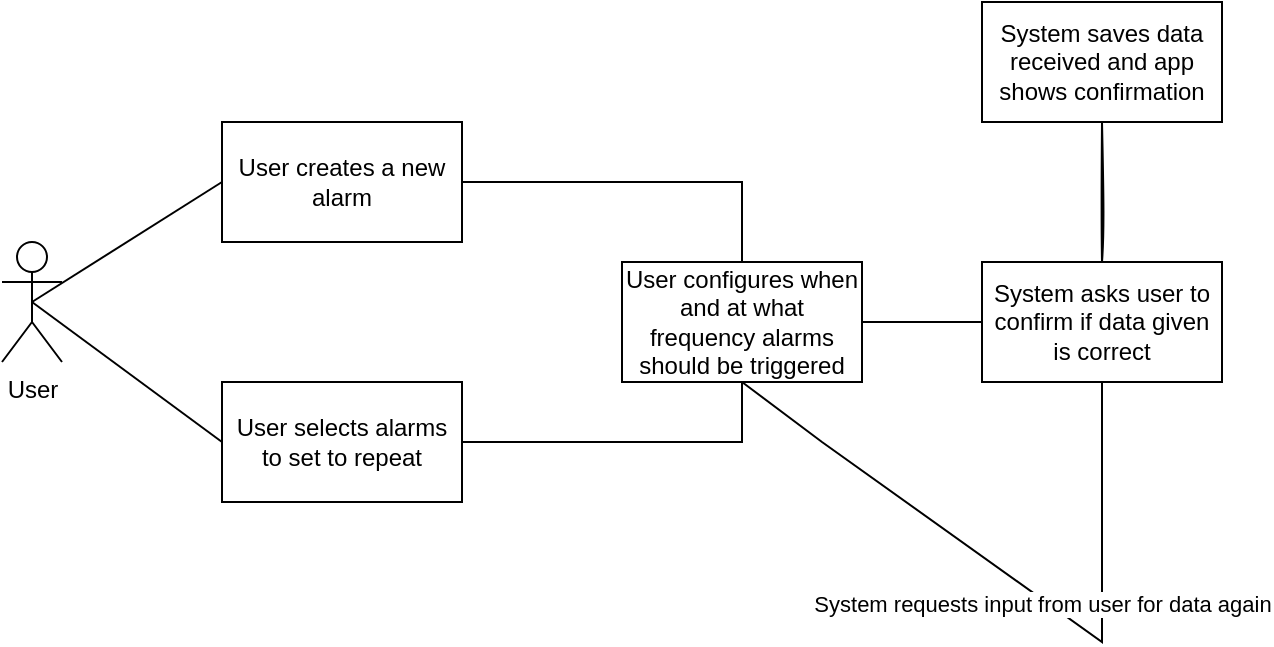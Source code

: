 <mxfile version="20.4.0" type="device"><diagram id="zuskYpuy3lq29cewrzRf" name="Page-1"><mxGraphModel dx="868" dy="483" grid="1" gridSize="10" guides="1" tooltips="1" connect="1" arrows="1" fold="1" page="1" pageScale="1" pageWidth="850" pageHeight="1100" math="0" shadow="0"><root><mxCell id="0"/><mxCell id="1" parent="0"/><mxCell id="h8J_fO2KL7Bx7NVJHzt1-1" value="User" style="shape=umlActor;verticalLabelPosition=bottom;verticalAlign=top;html=1;outlineConnect=0;" vertex="1" parent="1"><mxGeometry x="40" y="190" width="30" height="60" as="geometry"/></mxCell><mxCell id="h8J_fO2KL7Bx7NVJHzt1-2" value="User selects alarms to set to repeat" style="rounded=0;whiteSpace=wrap;html=1;" vertex="1" parent="1"><mxGeometry x="150" y="260" width="120" height="60" as="geometry"/></mxCell><mxCell id="h8J_fO2KL7Bx7NVJHzt1-3" value="User creates a new alarm" style="rounded=0;whiteSpace=wrap;html=1;" vertex="1" parent="1"><mxGeometry x="150" y="130" width="120" height="60" as="geometry"/></mxCell><mxCell id="h8J_fO2KL7Bx7NVJHzt1-4" value="" style="endArrow=none;html=1;rounded=0;exitX=0.5;exitY=0.5;exitDx=0;exitDy=0;exitPerimeter=0;entryX=0;entryY=0.5;entryDx=0;entryDy=0;" edge="1" parent="1" source="h8J_fO2KL7Bx7NVJHzt1-1" target="h8J_fO2KL7Bx7NVJHzt1-3"><mxGeometry width="50" height="50" relative="1" as="geometry"><mxPoint x="400" y="260" as="sourcePoint"/><mxPoint x="450" y="210" as="targetPoint"/></mxGeometry></mxCell><mxCell id="h8J_fO2KL7Bx7NVJHzt1-5" value="" style="endArrow=none;html=1;rounded=0;exitX=0.5;exitY=0.5;exitDx=0;exitDy=0;exitPerimeter=0;entryX=0;entryY=0.5;entryDx=0;entryDy=0;" edge="1" parent="1" source="h8J_fO2KL7Bx7NVJHzt1-1" target="h8J_fO2KL7Bx7NVJHzt1-2"><mxGeometry width="50" height="50" relative="1" as="geometry"><mxPoint x="400" y="260" as="sourcePoint"/><mxPoint x="450" y="210" as="targetPoint"/><Array as="points"/></mxGeometry></mxCell><mxCell id="h8J_fO2KL7Bx7NVJHzt1-6" value="User configures when and at what frequency alarms should be triggered" style="rounded=0;whiteSpace=wrap;html=1;" vertex="1" parent="1"><mxGeometry x="350" y="200" width="120" height="60" as="geometry"/></mxCell><mxCell id="h8J_fO2KL7Bx7NVJHzt1-7" value="" style="endArrow=none;html=1;rounded=0;exitX=1;exitY=0.5;exitDx=0;exitDy=0;entryX=0.5;entryY=0;entryDx=0;entryDy=0;" edge="1" parent="1" source="h8J_fO2KL7Bx7NVJHzt1-3" target="h8J_fO2KL7Bx7NVJHzt1-6"><mxGeometry width="50" height="50" relative="1" as="geometry"><mxPoint x="400" y="240" as="sourcePoint"/><mxPoint x="450" y="190" as="targetPoint"/><Array as="points"><mxPoint x="410" y="160"/></Array></mxGeometry></mxCell><mxCell id="h8J_fO2KL7Bx7NVJHzt1-8" value="" style="endArrow=none;html=1;rounded=0;exitX=1;exitY=0.5;exitDx=0;exitDy=0;entryX=0.5;entryY=1;entryDx=0;entryDy=0;" edge="1" parent="1" source="h8J_fO2KL7Bx7NVJHzt1-2" target="h8J_fO2KL7Bx7NVJHzt1-6"><mxGeometry width="50" height="50" relative="1" as="geometry"><mxPoint x="400" y="240" as="sourcePoint"/><mxPoint x="450" y="190" as="targetPoint"/><Array as="points"><mxPoint x="410" y="290"/></Array></mxGeometry></mxCell><mxCell id="h8J_fO2KL7Bx7NVJHzt1-9" value="System asks user to confirm if data given is correct" style="rounded=0;whiteSpace=wrap;html=1;" vertex="1" parent="1"><mxGeometry x="530" y="200" width="120" height="60" as="geometry"/></mxCell><mxCell id="h8J_fO2KL7Bx7NVJHzt1-10" value="" style="endArrow=none;html=1;rounded=0;entryX=0.5;entryY=1;entryDx=0;entryDy=0;exitX=0.5;exitY=1;exitDx=0;exitDy=0;strokeColor=default;" edge="1" parent="1" source="h8J_fO2KL7Bx7NVJHzt1-6" target="h8J_fO2KL7Bx7NVJHzt1-9"><mxGeometry width="50" height="50" relative="1" as="geometry"><mxPoint x="400" y="390" as="sourcePoint"/><mxPoint x="450" y="340" as="targetPoint"/><Array as="points"><mxPoint x="450" y="290"/><mxPoint x="590" y="390"/></Array></mxGeometry></mxCell><mxCell id="h8J_fO2KL7Bx7NVJHzt1-11" value="System requests input from user for data again" style="edgeLabel;html=1;align=center;verticalAlign=middle;resizable=0;points=[];" vertex="1" connectable="0" parent="h8J_fO2KL7Bx7NVJHzt1-10"><mxGeometry x="0.059" y="-2" relative="1" as="geometry"><mxPoint as="offset"/></mxGeometry></mxCell><mxCell id="h8J_fO2KL7Bx7NVJHzt1-12" value="" style="endArrow=none;html=1;rounded=0;entryX=0;entryY=0.5;entryDx=0;entryDy=0;" edge="1" parent="1" target="h8J_fO2KL7Bx7NVJHzt1-9"><mxGeometry width="50" height="50" relative="1" as="geometry"><mxPoint x="470" y="230" as="sourcePoint"/><mxPoint x="450" y="180" as="targetPoint"/></mxGeometry></mxCell><mxCell id="h8J_fO2KL7Bx7NVJHzt1-13" value="System saves data received and app shows confirmation" style="rounded=0;whiteSpace=wrap;html=1;" vertex="1" parent="1"><mxGeometry x="530" y="70" width="120" height="60" as="geometry"/></mxCell><mxCell id="h8J_fO2KL7Bx7NVJHzt1-14" value="" style="endArrow=none;html=1;rounded=0;sketch=1;strokeColor=default;entryX=0.5;entryY=1;entryDx=0;entryDy=0;exitX=0.5;exitY=0;exitDx=0;exitDy=0;" edge="1" parent="1" source="h8J_fO2KL7Bx7NVJHzt1-9" target="h8J_fO2KL7Bx7NVJHzt1-13"><mxGeometry width="50" height="50" relative="1" as="geometry"><mxPoint x="320" y="210" as="sourcePoint"/><mxPoint x="370" y="160" as="targetPoint"/></mxGeometry></mxCell></root></mxGraphModel></diagram></mxfile>